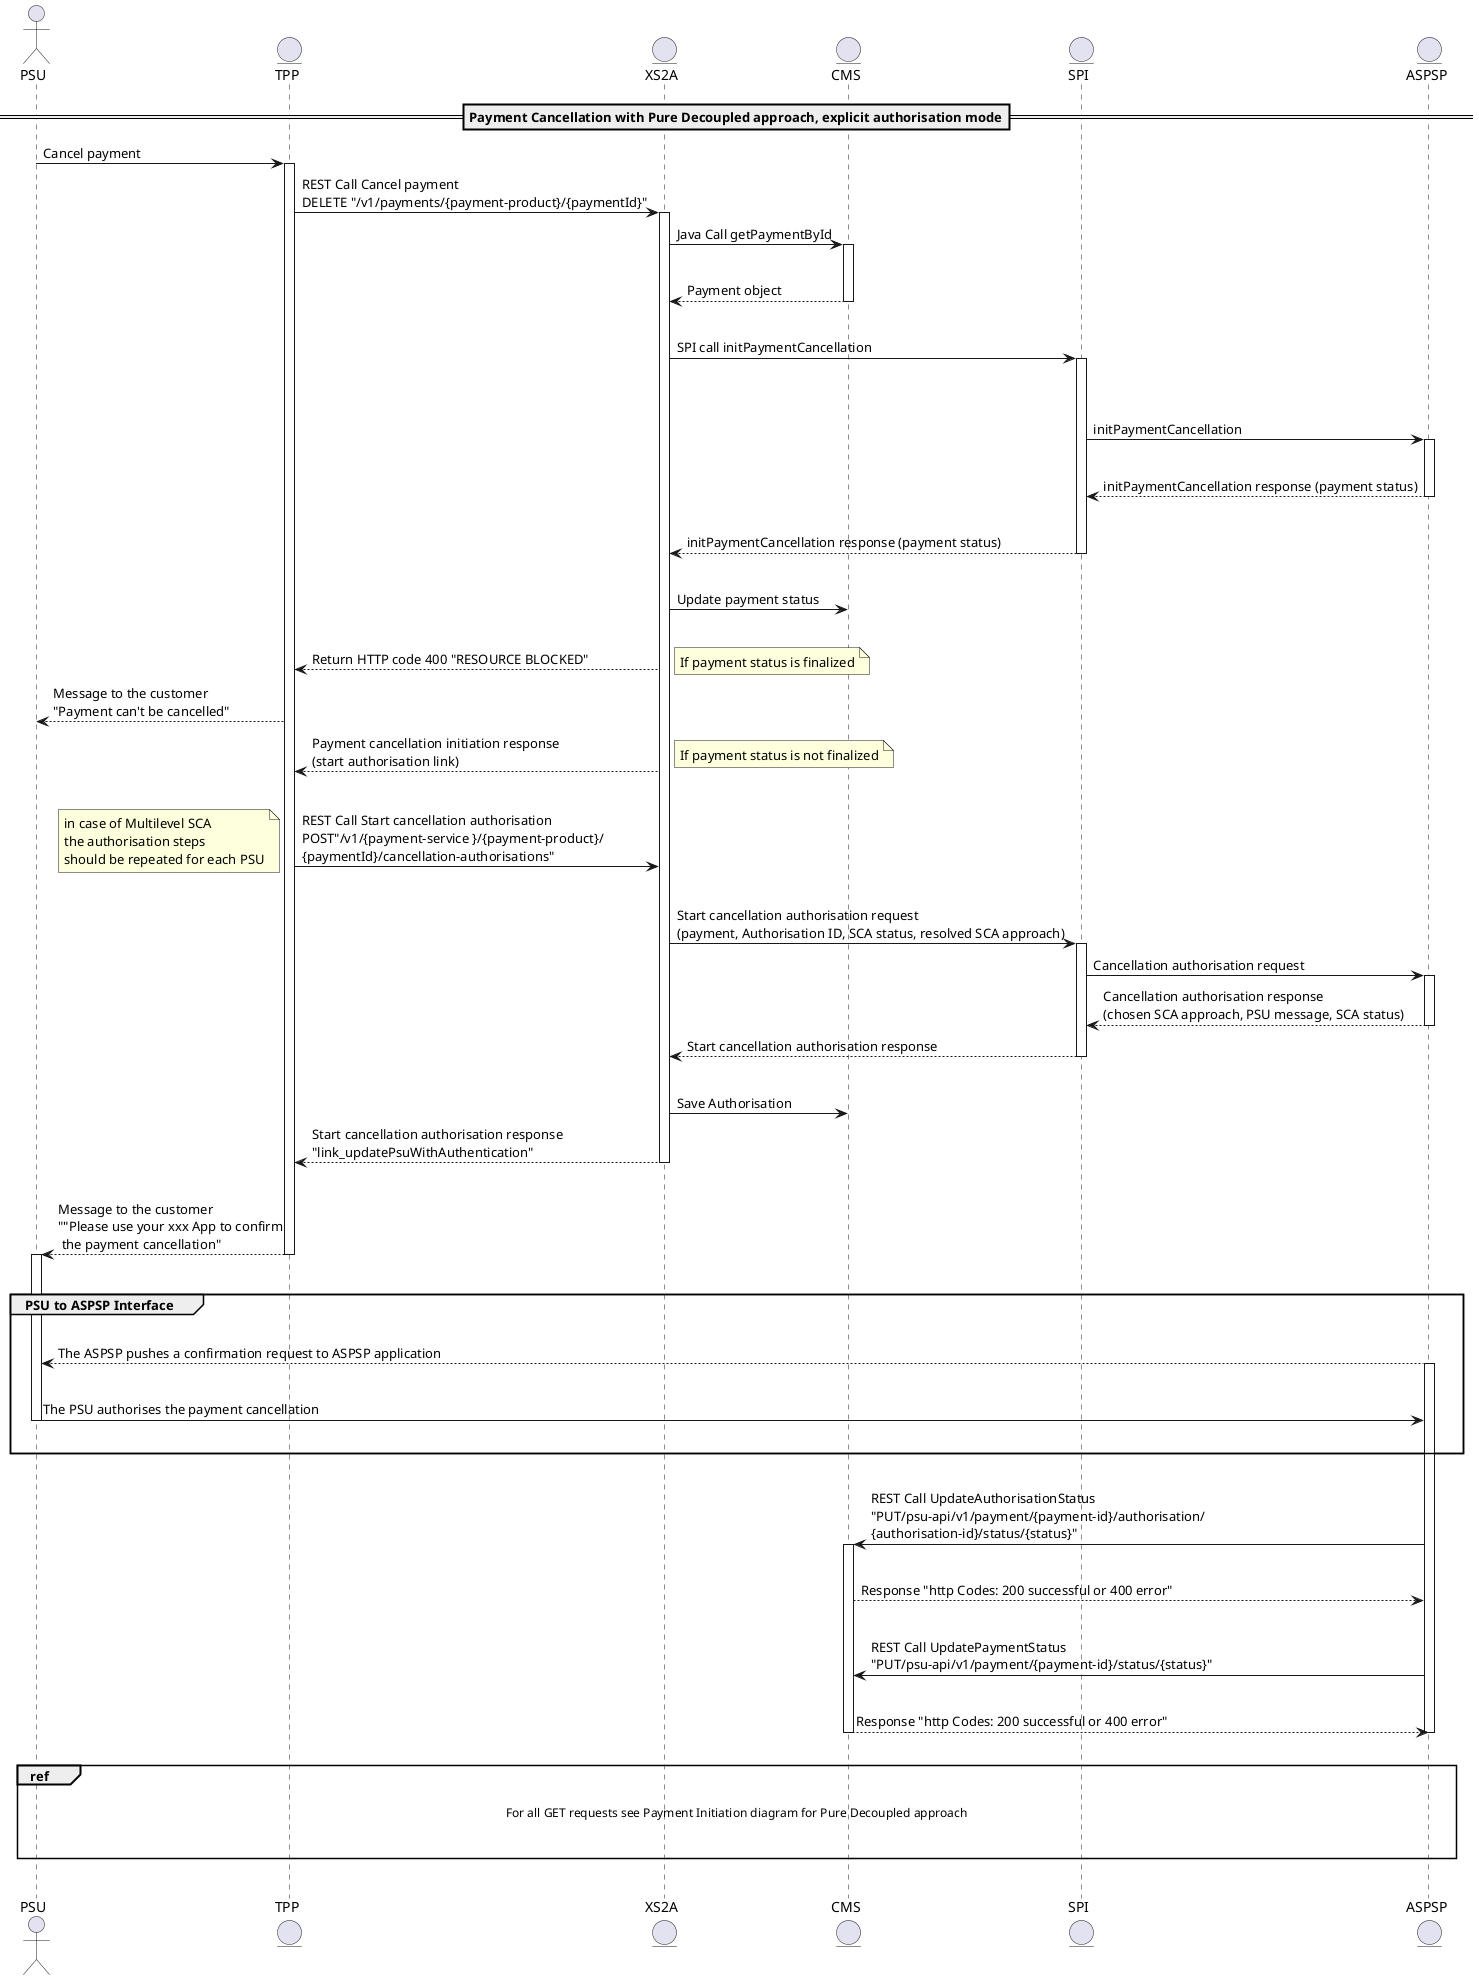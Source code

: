 @startuml
actor PSU
entity TPP
entity XS2A
entity CMS
entity SPI
entity ASPSP
== Payment Cancellation with Pure Decoupled approach, explicit authorisation mode==

PSU->TPP: Cancel payment

activate TPP
TPP -> XS2A: REST Call Cancel payment\nDELETE "/v1/payments/{payment-product}/{paymentId}"
activate XS2A
XS2A->CMS: Java Call getPaymentById
activate CMS
|||
CMS-->XS2A: Payment object
|||
deactivate CMS
XS2A->SPI: SPI call initPaymentCancellation
|||
activate SPI
|||
SPI->ASPSP: initPaymentCancellation
activate ASPSP
|||
ASPSP-->SPI: initPaymentCancellation response (payment status)
|||
deactivate ASPSP

SPI-->XS2A: initPaymentCancellation response (payment status)
deactivate SPI
|||
XS2A->CMS: Update payment status
|||
XS2A-->TPP: Return HTTP code 400 "RESOURCE BLOCKED"
note right
         If payment status is finalized
end note
TPP-->PSU: Message to the customer\n"Payment can't be cancelled"

XS2A-->TPP: Payment cancellation initiation response \n(start authorisation link)
note right
         If payment status is not finalized
end note
|||
TPP->XS2A: REST Call Start cancellation authorisation\nPOST"/v1/{payment-service }/{payment-product}/\n{paymentId}/cancellation-authorisations"
note left
         in case of Multilevel SCA
         the authorisation steps
         should be repeated for each PSU
end note
|||
XS2A->SPI: Start cancellation authorisation request \n(payment, Authorisation ID, SCA status, resolved SCA approach)
activate SPI
SPI->ASPSP: Cancellation authorisation request
activate ASPSP
ASPSP-->SPI: Cancellation authorisation response \n(chosen SCA approach, PSU message, SCA status)
deactivate ASPSP
SPI-->XS2A: Start cancellation authorisation response
deactivate SPI
|||
XS2A->CMS: Save Authorisation
XS2A-->TPP:Start cancellation authorisation response\n"link_updatePsuWithAuthentication"
deactivate XS2A
|||
TPP-->PSU: Message to the customer\n""Please use your xxx App to confirm\n the payment cancellation"
deactivate TPP
activate PSU
|||

group PSU to ASPSP Interface
|||
ASPSP-->PSU: The ASPSP pushes a confirmation request to ASPSP application
activate ASPSP
|||
PSU->ASPSP: The PSU authorises the payment cancellation
deactivate PSU
|||
end group
activate ASPSP
|||
ASPSP->CMS: REST Call UpdateAuthorisationStatus\n"PUT/psu-api/v1/payment/{payment-id}/authorisation/\n{authorisation-id}/status/{status}"
activate CMS
|||
CMS-->ASPSP: Response "http Codes: 200 successful or 400 error"
|||
ASPSP->CMS: REST Call UpdatePaymentStatus\n"PUT/psu-api/v1/payment/{payment-id}/status/{status}"
|||
CMS-->ASPSP: Response "http Codes: 200 successful or 400 error"
deactivate CMS
deactivate ASPSP
|||
ref over PSU, ASPSP

For all GET requests see Payment Initiation diagram for Pure Decoupled approach


end ref
|||
@enduml
